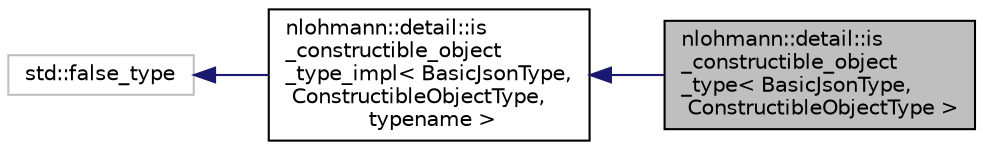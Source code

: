 digraph "nlohmann::detail::is_constructible_object_type&lt; BasicJsonType, ConstructibleObjectType &gt;"
{
 // LATEX_PDF_SIZE
  edge [fontname="Helvetica",fontsize="10",labelfontname="Helvetica",labelfontsize="10"];
  node [fontname="Helvetica",fontsize="10",shape=record];
  rankdir="LR";
  Node1 [label="nlohmann::detail::is\l_constructible_object\l_type\< BasicJsonType,\l ConstructibleObjectType \>",height=0.2,width=0.4,color="black", fillcolor="grey75", style="filled", fontcolor="black",tooltip=" "];
  Node2 -> Node1 [dir="back",color="midnightblue",fontsize="10",style="solid"];
  Node2 [label="nlohmann::detail::is\l_constructible_object\l_type_impl\< BasicJsonType,\l ConstructibleObjectType,\l typename \>",height=0.2,width=0.4,color="black", fillcolor="white", style="filled",URL="$structnlohmann_1_1detail_1_1is__constructible__object__type__impl.html",tooltip=" "];
  Node3 -> Node2 [dir="back",color="midnightblue",fontsize="10",style="solid"];
  Node3 [label="std::false_type",height=0.2,width=0.4,color="grey75", fillcolor="white", style="filled",tooltip=" "];
}
